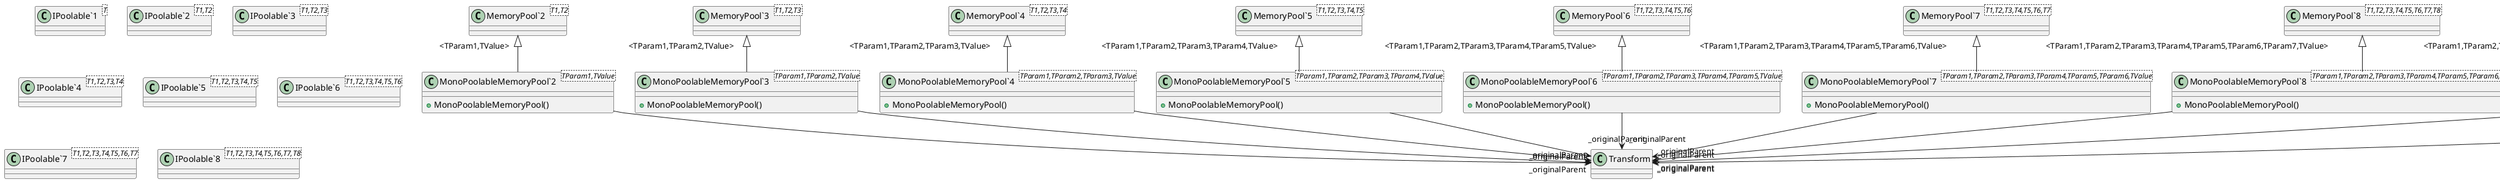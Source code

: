@startuml
class "MonoPoolableMemoryPool`1"<TValue> {
    + MonoPoolableMemoryPool()
}
class "MonoPoolableMemoryPool`2"<TParam1,TValue> {
    + MonoPoolableMemoryPool()
}
class "MonoPoolableMemoryPool`3"<TParam1,TParam2,TValue> {
    + MonoPoolableMemoryPool()
}
class "MonoPoolableMemoryPool`4"<TParam1,TParam2,TParam3,TValue> {
    + MonoPoolableMemoryPool()
}
class "MonoPoolableMemoryPool`5"<TParam1,TParam2,TParam3,TParam4,TValue> {
    + MonoPoolableMemoryPool()
}
class "MonoPoolableMemoryPool`6"<TParam1,TParam2,TParam3,TParam4,TParam5,TValue> {
    + MonoPoolableMemoryPool()
}
class "MonoPoolableMemoryPool`7"<TParam1,TParam2,TParam3,TParam4,TParam5,TParam6,TValue> {
    + MonoPoolableMemoryPool()
}
class "MonoPoolableMemoryPool`8"<TParam1,TParam2,TParam3,TParam4,TParam5,TParam6,TParam7,TValue> {
    + MonoPoolableMemoryPool()
}
class "MonoPoolableMemoryPool`9"<TParam1,TParam2,TParam3,TParam4,TParam5,TParam6,TParam7,TParam8,TValue> {
    + MonoPoolableMemoryPool()
}
class "MemoryPool`1"<T> {
}
class "MemoryPool`2"<T1,T2> {
}
class "IPoolable`1"<T> {
}
class "MemoryPool`3"<T1,T2,T3> {
}
class "IPoolable`2"<T1,T2> {
}
class "MemoryPool`4"<T1,T2,T3,T4> {
}
class "IPoolable`3"<T1,T2,T3> {
}
class "MemoryPool`5"<T1,T2,T3,T4,T5> {
}
class "IPoolable`4"<T1,T2,T3,T4> {
}
class "MemoryPool`6"<T1,T2,T3,T4,T5,T6> {
}
class "IPoolable`5"<T1,T2,T3,T4,T5> {
}
class "MemoryPool`7"<T1,T2,T3,T4,T5,T6,T7> {
}
class "IPoolable`6"<T1,T2,T3,T4,T5,T6> {
}
class "MemoryPool`8"<T1,T2,T3,T4,T5,T6,T7,T8> {
}
class "IPoolable`7"<T1,T2,T3,T4,T5,T6,T7> {
}
class "MemoryPool`9"<T1,T2,T3,T4,T5,T6,T7,T8,T9> {
}
class "IPoolable`8"<T1,T2,T3,T4,T5,T6,T7,T8> {
}
"MemoryPool`1" "<TValue>" <|-- "MonoPoolableMemoryPool`1"
"MonoPoolableMemoryPool`1" --> "_originalParent" Transform
"MemoryPool`2" "<TParam1,TValue>" <|-- "MonoPoolableMemoryPool`2"
"MonoPoolableMemoryPool`2" --> "_originalParent" Transform
"MemoryPool`3" "<TParam1,TParam2,TValue>" <|-- "MonoPoolableMemoryPool`3"
"MonoPoolableMemoryPool`3" --> "_originalParent" Transform
"MemoryPool`4" "<TParam1,TParam2,TParam3,TValue>" <|-- "MonoPoolableMemoryPool`4"
"MonoPoolableMemoryPool`4" --> "_originalParent" Transform
"MemoryPool`5" "<TParam1,TParam2,TParam3,TParam4,TValue>" <|-- "MonoPoolableMemoryPool`5"
"MonoPoolableMemoryPool`5" --> "_originalParent" Transform
"MemoryPool`6" "<TParam1,TParam2,TParam3,TParam4,TParam5,TValue>" <|-- "MonoPoolableMemoryPool`6"
"MonoPoolableMemoryPool`6" --> "_originalParent" Transform
"MemoryPool`7" "<TParam1,TParam2,TParam3,TParam4,TParam5,TParam6,TValue>" <|-- "MonoPoolableMemoryPool`7"
"MonoPoolableMemoryPool`7" --> "_originalParent" Transform
"MemoryPool`8" "<TParam1,TParam2,TParam3,TParam4,TParam5,TParam6,TParam7,TValue>" <|-- "MonoPoolableMemoryPool`8"
"MonoPoolableMemoryPool`8" --> "_originalParent" Transform
"MemoryPool`9" "<TParam1,TParam2,TParam3,TParam4,TParam5,TParam6,TParam7,TParam8,TValue>" <|-- "MonoPoolableMemoryPool`9"
"MonoPoolableMemoryPool`9" --> "_originalParent" Transform
@enduml

